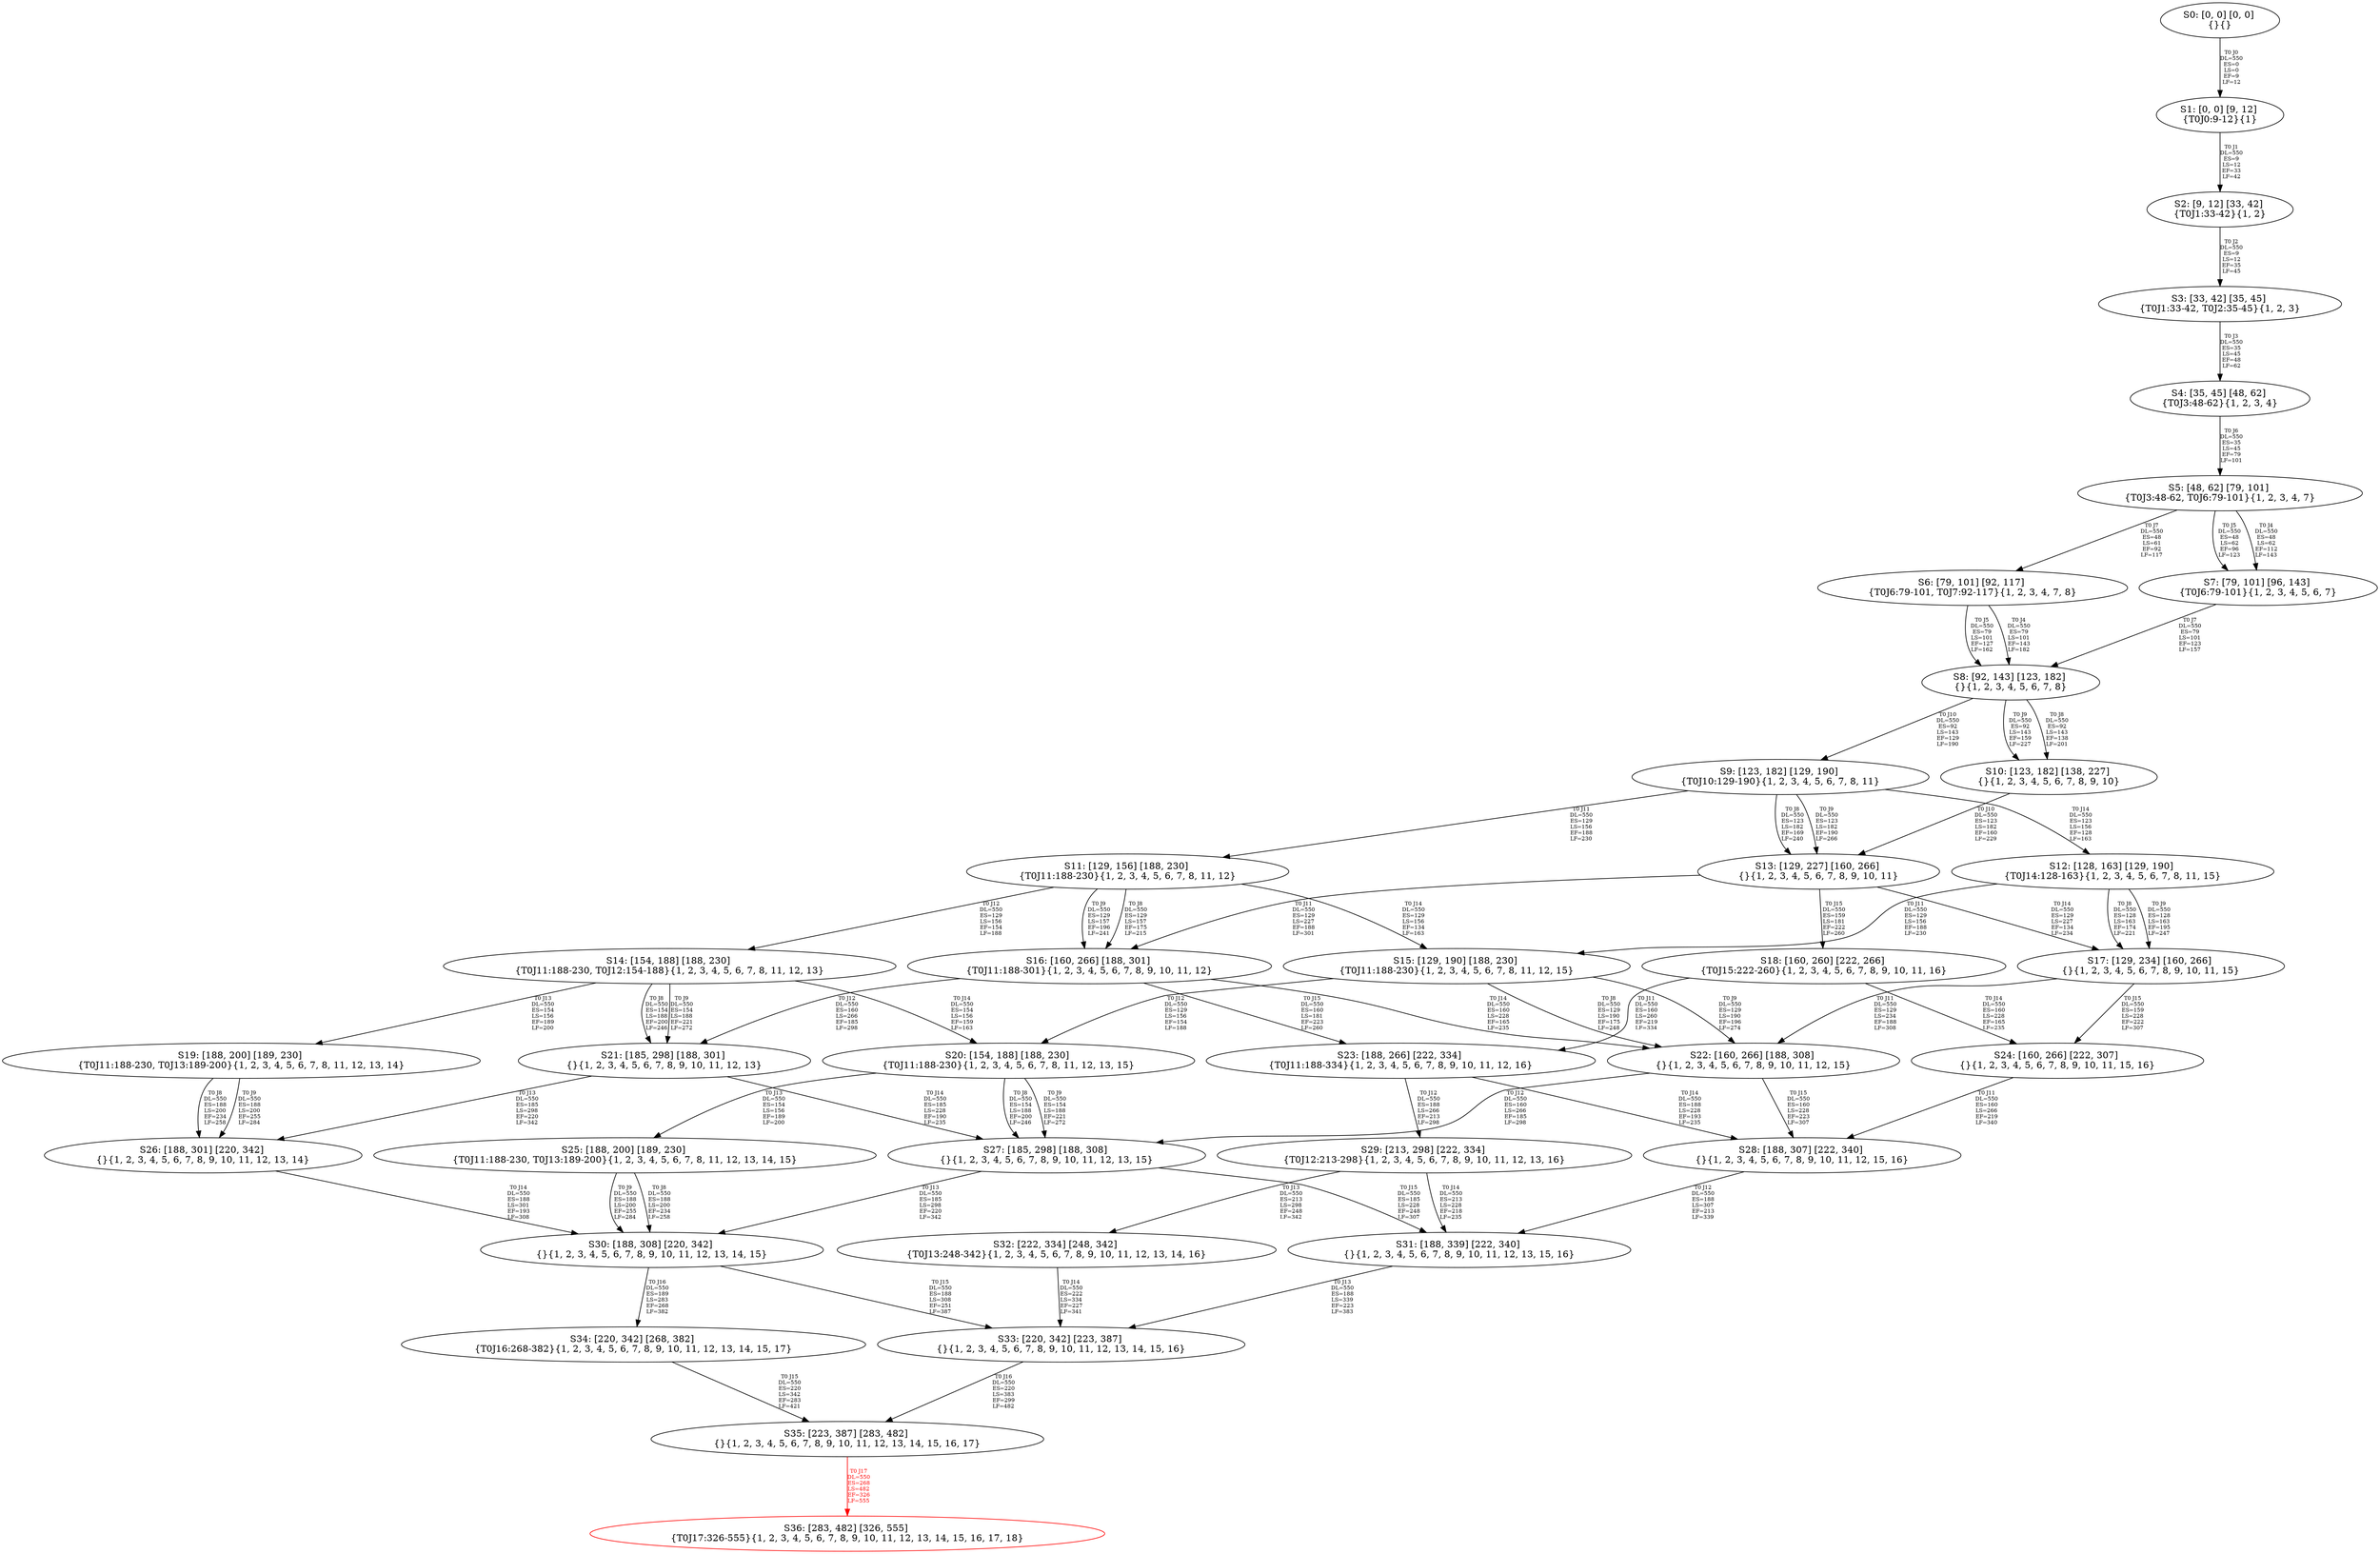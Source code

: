 digraph {
	S0[label="S0: [0, 0] [0, 0] \n{}{}"];
	S1[label="S1: [0, 0] [9, 12] \n{T0J0:9-12}{1}"];
	S2[label="S2: [9, 12] [33, 42] \n{T0J1:33-42}{1, 2}"];
	S3[label="S3: [33, 42] [35, 45] \n{T0J1:33-42, T0J2:35-45}{1, 2, 3}"];
	S4[label="S4: [35, 45] [48, 62] \n{T0J3:48-62}{1, 2, 3, 4}"];
	S5[label="S5: [48, 62] [79, 101] \n{T0J3:48-62, T0J6:79-101}{1, 2, 3, 4, 7}"];
	S6[label="S6: [79, 101] [92, 117] \n{T0J6:79-101, T0J7:92-117}{1, 2, 3, 4, 7, 8}"];
	S7[label="S7: [79, 101] [96, 143] \n{T0J6:79-101}{1, 2, 3, 4, 5, 6, 7}"];
	S8[label="S8: [92, 143] [123, 182] \n{}{1, 2, 3, 4, 5, 6, 7, 8}"];
	S9[label="S9: [123, 182] [129, 190] \n{T0J10:129-190}{1, 2, 3, 4, 5, 6, 7, 8, 11}"];
	S10[label="S10: [123, 182] [138, 227] \n{}{1, 2, 3, 4, 5, 6, 7, 8, 9, 10}"];
	S11[label="S11: [129, 156] [188, 230] \n{T0J11:188-230}{1, 2, 3, 4, 5, 6, 7, 8, 11, 12}"];
	S12[label="S12: [128, 163] [129, 190] \n{T0J14:128-163}{1, 2, 3, 4, 5, 6, 7, 8, 11, 15}"];
	S13[label="S13: [129, 227] [160, 266] \n{}{1, 2, 3, 4, 5, 6, 7, 8, 9, 10, 11}"];
	S14[label="S14: [154, 188] [188, 230] \n{T0J11:188-230, T0J12:154-188}{1, 2, 3, 4, 5, 6, 7, 8, 11, 12, 13}"];
	S15[label="S15: [129, 190] [188, 230] \n{T0J11:188-230}{1, 2, 3, 4, 5, 6, 7, 8, 11, 12, 15}"];
	S16[label="S16: [160, 266] [188, 301] \n{T0J11:188-301}{1, 2, 3, 4, 5, 6, 7, 8, 9, 10, 11, 12}"];
	S17[label="S17: [129, 234] [160, 266] \n{}{1, 2, 3, 4, 5, 6, 7, 8, 9, 10, 11, 15}"];
	S18[label="S18: [160, 260] [222, 266] \n{T0J15:222-260}{1, 2, 3, 4, 5, 6, 7, 8, 9, 10, 11, 16}"];
	S19[label="S19: [188, 200] [189, 230] \n{T0J11:188-230, T0J13:189-200}{1, 2, 3, 4, 5, 6, 7, 8, 11, 12, 13, 14}"];
	S20[label="S20: [154, 188] [188, 230] \n{T0J11:188-230}{1, 2, 3, 4, 5, 6, 7, 8, 11, 12, 13, 15}"];
	S21[label="S21: [185, 298] [188, 301] \n{}{1, 2, 3, 4, 5, 6, 7, 8, 9, 10, 11, 12, 13}"];
	S22[label="S22: [160, 266] [188, 308] \n{}{1, 2, 3, 4, 5, 6, 7, 8, 9, 10, 11, 12, 15}"];
	S23[label="S23: [188, 266] [222, 334] \n{T0J11:188-334}{1, 2, 3, 4, 5, 6, 7, 8, 9, 10, 11, 12, 16}"];
	S24[label="S24: [160, 266] [222, 307] \n{}{1, 2, 3, 4, 5, 6, 7, 8, 9, 10, 11, 15, 16}"];
	S25[label="S25: [188, 200] [189, 230] \n{T0J11:188-230, T0J13:189-200}{1, 2, 3, 4, 5, 6, 7, 8, 11, 12, 13, 14, 15}"];
	S26[label="S26: [188, 301] [220, 342] \n{}{1, 2, 3, 4, 5, 6, 7, 8, 9, 10, 11, 12, 13, 14}"];
	S27[label="S27: [185, 298] [188, 308] \n{}{1, 2, 3, 4, 5, 6, 7, 8, 9, 10, 11, 12, 13, 15}"];
	S28[label="S28: [188, 307] [222, 340] \n{}{1, 2, 3, 4, 5, 6, 7, 8, 9, 10, 11, 12, 15, 16}"];
	S29[label="S29: [213, 298] [222, 334] \n{T0J12:213-298}{1, 2, 3, 4, 5, 6, 7, 8, 9, 10, 11, 12, 13, 16}"];
	S30[label="S30: [188, 308] [220, 342] \n{}{1, 2, 3, 4, 5, 6, 7, 8, 9, 10, 11, 12, 13, 14, 15}"];
	S31[label="S31: [188, 339] [222, 340] \n{}{1, 2, 3, 4, 5, 6, 7, 8, 9, 10, 11, 12, 13, 15, 16}"];
	S32[label="S32: [222, 334] [248, 342] \n{T0J13:248-342}{1, 2, 3, 4, 5, 6, 7, 8, 9, 10, 11, 12, 13, 14, 16}"];
	S33[label="S33: [220, 342] [223, 387] \n{}{1, 2, 3, 4, 5, 6, 7, 8, 9, 10, 11, 12, 13, 14, 15, 16}"];
	S34[label="S34: [220, 342] [268, 382] \n{T0J16:268-382}{1, 2, 3, 4, 5, 6, 7, 8, 9, 10, 11, 12, 13, 14, 15, 17}"];
	S35[label="S35: [223, 387] [283, 482] \n{}{1, 2, 3, 4, 5, 6, 7, 8, 9, 10, 11, 12, 13, 14, 15, 16, 17}"];
	S36[label="S36: [283, 482] [326, 555] \n{T0J17:326-555}{1, 2, 3, 4, 5, 6, 7, 8, 9, 10, 11, 12, 13, 14, 15, 16, 17, 18}"];
	S0 -> S1[label="T0 J0\nDL=550\nES=0\nLS=0\nEF=9\nLF=12",fontsize=8];
	S1 -> S2[label="T0 J1\nDL=550\nES=9\nLS=12\nEF=33\nLF=42",fontsize=8];
	S2 -> S3[label="T0 J2\nDL=550\nES=9\nLS=12\nEF=35\nLF=45",fontsize=8];
	S3 -> S4[label="T0 J3\nDL=550\nES=35\nLS=45\nEF=48\nLF=62",fontsize=8];
	S4 -> S5[label="T0 J6\nDL=550\nES=35\nLS=45\nEF=79\nLF=101",fontsize=8];
	S5 -> S7[label="T0 J4\nDL=550\nES=48\nLS=62\nEF=112\nLF=143",fontsize=8];
	S5 -> S7[label="T0 J5\nDL=550\nES=48\nLS=62\nEF=96\nLF=123",fontsize=8];
	S5 -> S6[label="T0 J7\nDL=550\nES=48\nLS=61\nEF=92\nLF=117",fontsize=8];
	S6 -> S8[label="T0 J4\nDL=550\nES=79\nLS=101\nEF=143\nLF=182",fontsize=8];
	S6 -> S8[label="T0 J5\nDL=550\nES=79\nLS=101\nEF=127\nLF=162",fontsize=8];
	S7 -> S8[label="T0 J7\nDL=550\nES=79\nLS=101\nEF=123\nLF=157",fontsize=8];
	S8 -> S10[label="T0 J8\nDL=550\nES=92\nLS=143\nEF=138\nLF=201",fontsize=8];
	S8 -> S10[label="T0 J9\nDL=550\nES=92\nLS=143\nEF=159\nLF=227",fontsize=8];
	S8 -> S9[label="T0 J10\nDL=550\nES=92\nLS=143\nEF=129\nLF=190",fontsize=8];
	S9 -> S13[label="T0 J8\nDL=550\nES=123\nLS=182\nEF=169\nLF=240",fontsize=8];
	S9 -> S13[label="T0 J9\nDL=550\nES=123\nLS=182\nEF=190\nLF=266",fontsize=8];
	S9 -> S11[label="T0 J11\nDL=550\nES=129\nLS=156\nEF=188\nLF=230",fontsize=8];
	S9 -> S12[label="T0 J14\nDL=550\nES=123\nLS=156\nEF=128\nLF=163",fontsize=8];
	S10 -> S13[label="T0 J10\nDL=550\nES=123\nLS=182\nEF=160\nLF=229",fontsize=8];
	S11 -> S16[label="T0 J8\nDL=550\nES=129\nLS=157\nEF=175\nLF=215",fontsize=8];
	S11 -> S16[label="T0 J9\nDL=550\nES=129\nLS=157\nEF=196\nLF=241",fontsize=8];
	S11 -> S14[label="T0 J12\nDL=550\nES=129\nLS=156\nEF=154\nLF=188",fontsize=8];
	S11 -> S15[label="T0 J14\nDL=550\nES=129\nLS=156\nEF=134\nLF=163",fontsize=8];
	S12 -> S17[label="T0 J8\nDL=550\nES=128\nLS=163\nEF=174\nLF=221",fontsize=8];
	S12 -> S17[label="T0 J9\nDL=550\nES=128\nLS=163\nEF=195\nLF=247",fontsize=8];
	S12 -> S15[label="T0 J11\nDL=550\nES=129\nLS=156\nEF=188\nLF=230",fontsize=8];
	S13 -> S16[label="T0 J11\nDL=550\nES=129\nLS=227\nEF=188\nLF=301",fontsize=8];
	S13 -> S17[label="T0 J14\nDL=550\nES=129\nLS=227\nEF=134\nLF=234",fontsize=8];
	S13 -> S18[label="T0 J15\nDL=550\nES=159\nLS=181\nEF=222\nLF=260",fontsize=8];
	S14 -> S21[label="T0 J8\nDL=550\nES=154\nLS=188\nEF=200\nLF=246",fontsize=8];
	S14 -> S21[label="T0 J9\nDL=550\nES=154\nLS=188\nEF=221\nLF=272",fontsize=8];
	S14 -> S19[label="T0 J13\nDL=550\nES=154\nLS=156\nEF=189\nLF=200",fontsize=8];
	S14 -> S20[label="T0 J14\nDL=550\nES=154\nLS=156\nEF=159\nLF=163",fontsize=8];
	S15 -> S22[label="T0 J8\nDL=550\nES=129\nLS=190\nEF=175\nLF=248",fontsize=8];
	S15 -> S22[label="T0 J9\nDL=550\nES=129\nLS=190\nEF=196\nLF=274",fontsize=8];
	S15 -> S20[label="T0 J12\nDL=550\nES=129\nLS=156\nEF=154\nLF=188",fontsize=8];
	S16 -> S21[label="T0 J12\nDL=550\nES=160\nLS=266\nEF=185\nLF=298",fontsize=8];
	S16 -> S22[label="T0 J14\nDL=550\nES=160\nLS=228\nEF=165\nLF=235",fontsize=8];
	S16 -> S23[label="T0 J15\nDL=550\nES=160\nLS=181\nEF=223\nLF=260",fontsize=8];
	S17 -> S22[label="T0 J11\nDL=550\nES=129\nLS=234\nEF=188\nLF=308",fontsize=8];
	S17 -> S24[label="T0 J15\nDL=550\nES=159\nLS=228\nEF=222\nLF=307",fontsize=8];
	S18 -> S23[label="T0 J11\nDL=550\nES=160\nLS=260\nEF=219\nLF=334",fontsize=8];
	S18 -> S24[label="T0 J14\nDL=550\nES=160\nLS=228\nEF=165\nLF=235",fontsize=8];
	S19 -> S26[label="T0 J8\nDL=550\nES=188\nLS=200\nEF=234\nLF=258",fontsize=8];
	S19 -> S26[label="T0 J9\nDL=550\nES=188\nLS=200\nEF=255\nLF=284",fontsize=8];
	S20 -> S27[label="T0 J8\nDL=550\nES=154\nLS=188\nEF=200\nLF=246",fontsize=8];
	S20 -> S27[label="T0 J9\nDL=550\nES=154\nLS=188\nEF=221\nLF=272",fontsize=8];
	S20 -> S25[label="T0 J13\nDL=550\nES=154\nLS=156\nEF=189\nLF=200",fontsize=8];
	S21 -> S26[label="T0 J13\nDL=550\nES=185\nLS=298\nEF=220\nLF=342",fontsize=8];
	S21 -> S27[label="T0 J14\nDL=550\nES=185\nLS=228\nEF=190\nLF=235",fontsize=8];
	S22 -> S27[label="T0 J12\nDL=550\nES=160\nLS=266\nEF=185\nLF=298",fontsize=8];
	S22 -> S28[label="T0 J15\nDL=550\nES=160\nLS=228\nEF=223\nLF=307",fontsize=8];
	S23 -> S29[label="T0 J12\nDL=550\nES=188\nLS=266\nEF=213\nLF=298",fontsize=8];
	S23 -> S28[label="T0 J14\nDL=550\nES=188\nLS=228\nEF=193\nLF=235",fontsize=8];
	S24 -> S28[label="T0 J11\nDL=550\nES=160\nLS=266\nEF=219\nLF=340",fontsize=8];
	S25 -> S30[label="T0 J8\nDL=550\nES=188\nLS=200\nEF=234\nLF=258",fontsize=8];
	S25 -> S30[label="T0 J9\nDL=550\nES=188\nLS=200\nEF=255\nLF=284",fontsize=8];
	S26 -> S30[label="T0 J14\nDL=550\nES=188\nLS=301\nEF=193\nLF=308",fontsize=8];
	S27 -> S30[label="T0 J13\nDL=550\nES=185\nLS=298\nEF=220\nLF=342",fontsize=8];
	S27 -> S31[label="T0 J15\nDL=550\nES=185\nLS=228\nEF=248\nLF=307",fontsize=8];
	S28 -> S31[label="T0 J12\nDL=550\nES=188\nLS=307\nEF=213\nLF=339",fontsize=8];
	S29 -> S32[label="T0 J13\nDL=550\nES=213\nLS=298\nEF=248\nLF=342",fontsize=8];
	S29 -> S31[label="T0 J14\nDL=550\nES=213\nLS=228\nEF=218\nLF=235",fontsize=8];
	S30 -> S33[label="T0 J15\nDL=550\nES=188\nLS=308\nEF=251\nLF=387",fontsize=8];
	S30 -> S34[label="T0 J16\nDL=550\nES=189\nLS=283\nEF=268\nLF=382",fontsize=8];
	S31 -> S33[label="T0 J13\nDL=550\nES=188\nLS=339\nEF=223\nLF=383",fontsize=8];
	S32 -> S33[label="T0 J14\nDL=550\nES=222\nLS=334\nEF=227\nLF=341",fontsize=8];
	S33 -> S35[label="T0 J16\nDL=550\nES=220\nLS=383\nEF=299\nLF=482",fontsize=8];
	S34 -> S35[label="T0 J15\nDL=550\nES=220\nLS=342\nEF=283\nLF=421",fontsize=8];
	S35 -> S36[label="T0 J17\nDL=550\nES=268\nLS=482\nEF=326\nLF=555",color=Red,fontcolor=Red,fontsize=8];
S36[color=Red];
}
